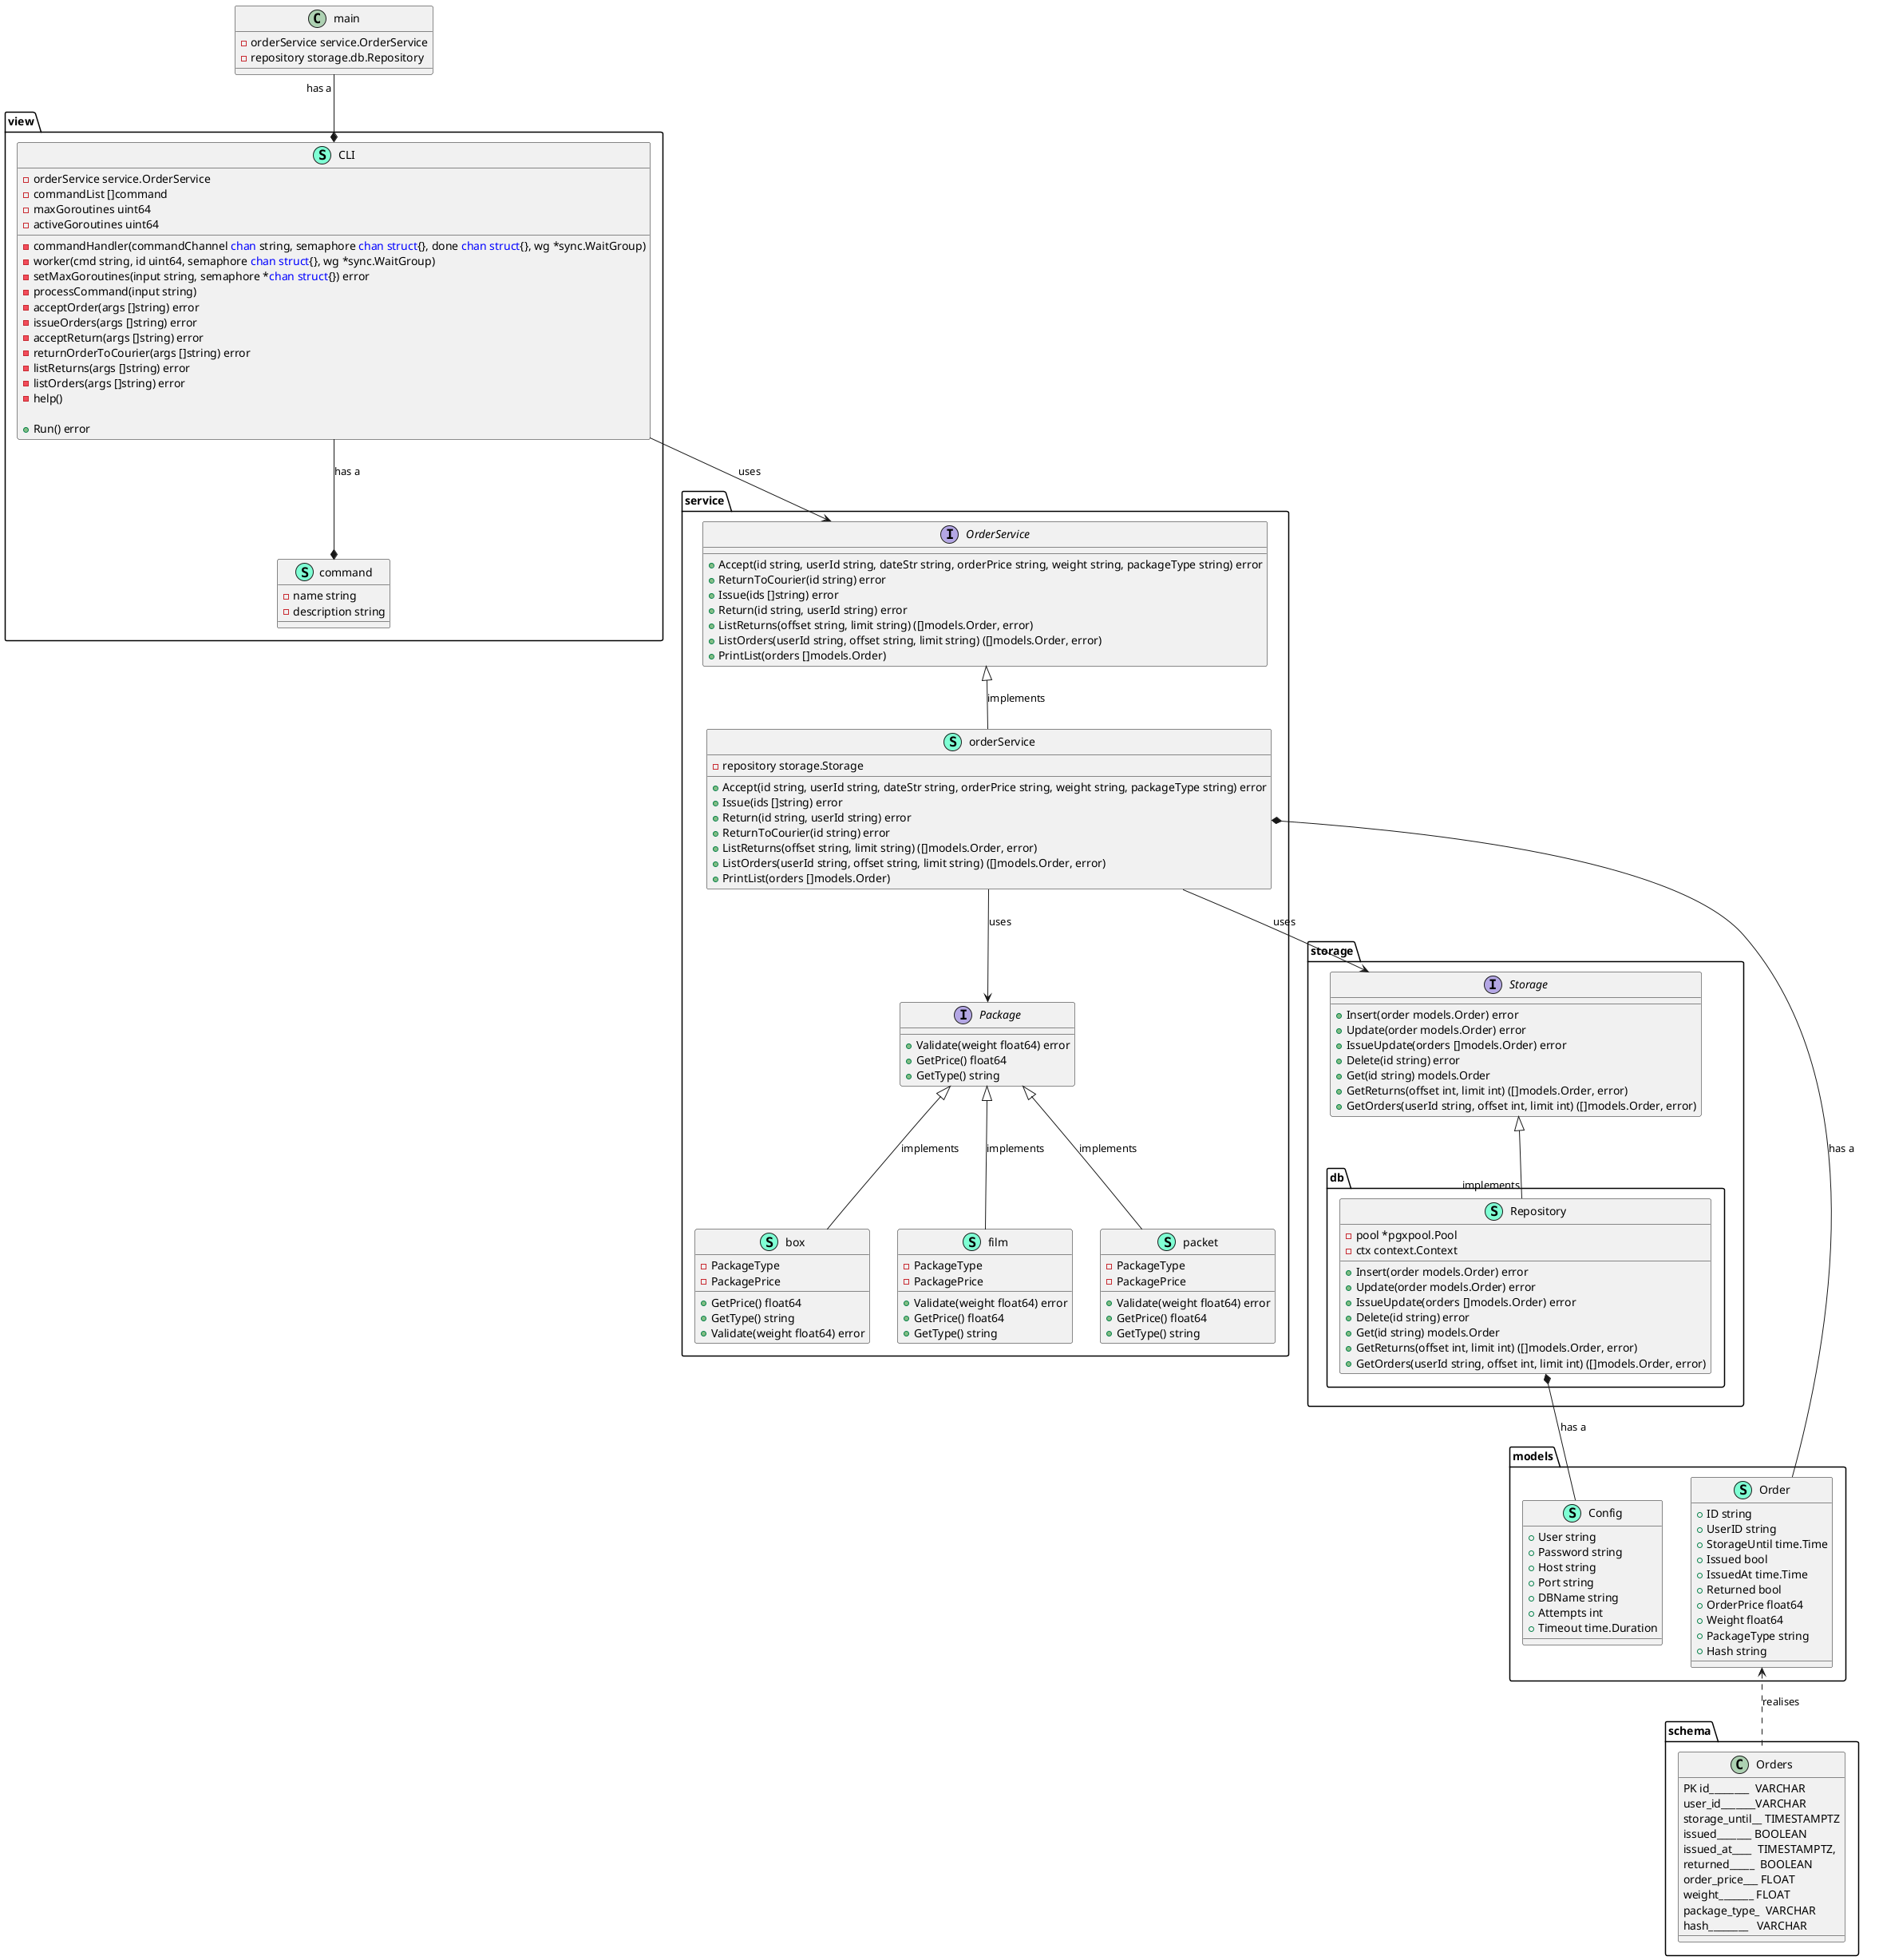 @startuml
class main {
    - orderService service.OrderService
    - repository storage.db.Repository
}
namespace view {
    class CLI << (S,Aquamarine) >> {
        - orderService service.OrderService
        - commandList []command
        - maxGoroutines uint64
        - activeGoroutines uint64

        - commandHandler(commandChannel <font color=blue>chan</font> string, semaphore <font color=blue>chan</font> <font color=blue>struct</font>{}, done <font color=blue>chan</font> <font color=blue>struct</font>{}, wg *sync.WaitGroup)
        - worker(cmd string, id uint64, semaphore <font color=blue>chan</font> <font color=blue>struct</font>{}, wg *sync.WaitGroup)
        - setMaxGoroutines(input string, semaphore *<font color=blue>chan</font> <font color=blue>struct</font>{}) error
        - processCommand(input string)
        - acceptOrder(args []string) error
        - issueOrders(args []string) error
        - acceptReturn(args []string) error
        - returnOrderToCourier(args []string) error
        - listReturns(args []string) error
        - listOrders(args []string) error
        - help()

        + Run() error

    }

    class command << (S,Aquamarine) >> {
        - name string
        - description string

    }
}
namespace service {
    interface OrderService  {
        + Accept(id string, userId string, dateStr string, orderPrice string, weight string, packageType string) error
        + ReturnToCourier(id string) error
        + Issue(ids []string) error
        + Return(id string, userId string) error
        + ListReturns(offset string, limit string) ([]models.Order, error)
        + ListOrders(userId string, offset string, limit string) ([]models.Order, error)
        + PrintList(orders []models.Order)

    }

    class orderService << (S,Aquamarine) >> {
        - repository storage.Storage

        + Accept(id string, userId string, dateStr string, orderPrice string, weight string, packageType string) error
        + Issue(ids []string) error
        + Return(id string, userId string) error
        + ReturnToCourier(id string) error
        + ListReturns(offset string, limit string) ([]models.Order, error)
        + ListOrders(userId string, offset string, limit string) ([]models.Order, error)
        + PrintList(orders []models.Order)

    }

    interface Package  {
        + Validate(weight float64) error
        + GetPrice() float64
        + GetType() string

    }
    class box << (S,Aquamarine) >> {
        - PackageType
        - PackagePrice

        + GetPrice() float64
        + GetType() string
        + Validate(weight float64) error

    }
    class film << (S,Aquamarine) >> {
        - PackageType
        - PackagePrice

        + Validate(weight float64) error
        + GetPrice() float64
        + GetType() string

    }

    class packet << (S,Aquamarine) >> {
        - PackageType
        - PackagePrice

        + Validate(weight float64) error
        + GetPrice() float64
        + GetType() string

    }
}

namespace storage {
    interface Storage  {
        + Insert(order models.Order) error
        + Update(order models.Order) error
        + IssueUpdate(orders []models.Order) error
        + Delete(id string) error
        + Get(id string) models.Order
        + GetReturns(offset int, limit int) ([]models.Order, error)
        + GetOrders(userId string, offset int, limit int) ([]models.Order, error)

    }
    namespace db {
        class Repository << (S,Aquamarine) >> {
            - pool *pgxpool.Pool
            - ctx context.Context

            + Insert(order models.Order) error
            + Update(order models.Order) error
            + IssueUpdate(orders []models.Order) error
            + Delete(id string) error
            + Get(id string) models.Order
            + GetReturns(offset int, limit int) ([]models.Order, error)
            + GetOrders(userId string, offset int, limit int) ([]models.Order, error)

        }
    }
}
namespace models {
    class Order << (S,Aquamarine) >> {
        + ID string
        + UserID string
        + StorageUntil time.Time
        + Issued bool
        + IssuedAt time.Time
        + Returned bool
        + OrderPrice float64
        + Weight float64
        + PackageType string
        + Hash string

    }
    class Config << (S,Aquamarine) >> {
            + User string
            + Password string
            + Host string
            + Port string
            + DBName string
            + Attempts int
            + Timeout time.Duration

        }
}

namespace schema {
    class Orders {
        PK id________  VARCHAR
        user_id_______VARCHAR
        storage_until__ TIMESTAMPTZ
        issued_______ BOOLEAN
        issued_at____  TIMESTAMPTZ,
        returned_____  BOOLEAN
        order_price___ FLOAT
        weight_______ FLOAT
        package_type_  VARCHAR
        hash________   VARCHAR
    }
}


main "has a" --* view.CLI
'main::orderService "has a" --* service.orderService
'main::repository "has a" --* storage.db.Repository

view.CLI -->service.OrderService: uses
view.CLI --* command: has a

service.OrderService <|-- orderService: implements
orderService --> storage.Storage: uses
orderService --> Package: uses
orderService *-- models.Order: has a

service.Package <|-- service.box: implements
service.Package <|-- service.film: implements
service.Package <|-- service.packet: implements

storage.Storage <|-- "implements" storage.db.Repository
storage.db.Repository *-- models.Config: has a
models.Order <-[dashed]- schema.Orders: realises

@enduml
